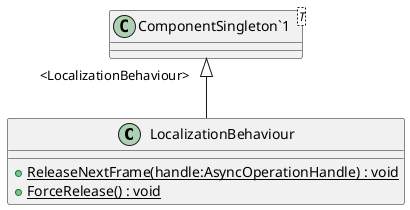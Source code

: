 @startuml
class LocalizationBehaviour {
    + {static} ReleaseNextFrame(handle:AsyncOperationHandle) : void
    + {static} ForceRelease() : void
}
class "ComponentSingleton`1"<T> {
}
"ComponentSingleton`1" "<LocalizationBehaviour>" <|-- LocalizationBehaviour
@enduml
